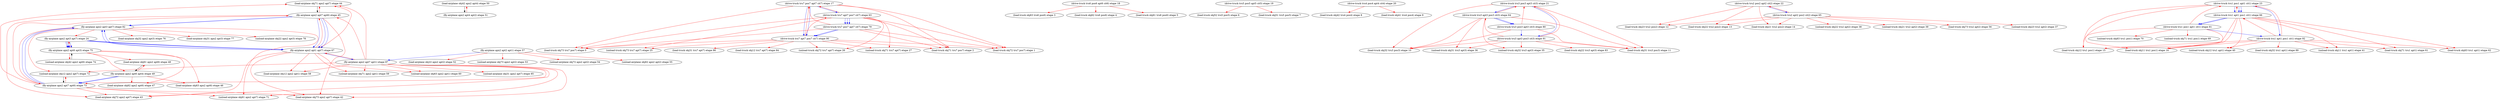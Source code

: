 digraph D { 
"(load-airplane obj71 apn2 apt7) etape 44" -> "(fly-airplane apn2 apt7 apt6) etape 45";
"(load-airplane obj61 apn2 apt6) etape 48" -> "(fly-airplane apn2 apt6 apt4) etape 49";
"(load-airplane obj42 apn2 apt4) etape 50" -> "(fly-airplane apn2 apt4 apt2) etape 51";
"(unload-airplane obj12 apn2 apt7) etape 72" -> "(fly-airplane apn2 apt7 apt6) etape 73";
"(unload-airplane obj42 apn2 apt6) etape 74" -> "(fly-airplane apn2 apt6 apt3) etape 75";
edge [color=red];
"(drive-truck tru7 pos7 apt7 cit7) etape 17" -> "(load-truck obj73 tru7 pos7) etape 0";
edge [color=red];
"(drive-truck tru7 apt7 pos7 cit7) etape 63" -> "(load-truck obj73 tru7 pos7) etape 0";
edge [color=red];
"(drive-truck tru7 pos7 apt7 cit7) etape 79" -> "(load-truck obj73 tru7 pos7) etape 0";
edge [color=red];
"(drive-truck tru7 apt7 pos7 cit7) etape 90" -> "(load-truck obj73 tru7 pos7) etape 0";
edge [color=red];
"(drive-truck tru7 pos7 apt7 cit7) etape 17" -> "(load-truck obj72 tru7 pos7) etape 1";
edge [color=red];
"(drive-truck tru7 apt7 pos7 cit7) etape 63" -> "(load-truck obj72 tru7 pos7) etape 1";
edge [color=red];
"(drive-truck tru7 pos7 apt7 cit7) etape 79" -> "(load-truck obj72 tru7 pos7) etape 1";
edge [color=red];
"(drive-truck tru7 apt7 pos7 cit7) etape 90" -> "(load-truck obj72 tru7 pos7) etape 1";
edge [color=red];
"(drive-truck tru7 pos7 apt7 cit7) etape 17" -> "(load-truck obj71 tru7 pos7) etape 2";
edge [color=red];
"(drive-truck tru7 apt7 pos7 cit7) etape 63" -> "(load-truck obj71 tru7 pos7) etape 2";
edge [color=red];
"(drive-truck tru7 pos7 apt7 cit7) etape 79" -> "(load-truck obj71 tru7 pos7) etape 2";
edge [color=red];
"(drive-truck tru7 apt7 pos7 cit7) etape 90" -> "(load-truck obj71 tru7 pos7) etape 2";
edge [color=red];
"(drive-truck tru6 pos6 apt6 cit6) etape 18" -> "(load-truck obj63 tru6 pos6) etape 3";
edge [color=red];
"(drive-truck tru6 pos6 apt6 cit6) etape 18" -> "(load-truck obj62 tru6 pos6) etape 4";
edge [color=red];
"(drive-truck tru6 pos6 apt6 cit6) etape 18" -> "(load-truck obj61 tru6 pos6) etape 5";
edge [color=red];
"(drive-truck tru5 pos5 apt5 cit5) etape 19" -> "(load-truck obj52 tru5 pos5) etape 6";
edge [color=red];
"(drive-truck tru5 pos5 apt5 cit5) etape 19" -> "(load-truck obj51 tru5 pos5) etape 7";
edge [color=red];
"(drive-truck tru4 pos4 apt4 cit4) etape 20" -> "(load-truck obj42 tru4 pos4) etape 8";
edge [color=red];
"(drive-truck tru4 pos4 apt4 cit4) etape 20" -> "(load-truck obj41 tru4 pos4) etape 9";
edge [color=red];
"(drive-truck tru3 pos3 apt3 cit3) etape 21" -> "(load-truck obj32 tru3 pos3) etape 10";
edge [color=red];
"(drive-truck tru3 apt3 pos3 cit3) etape 64" -> "(load-truck obj32 tru3 pos3) etape 10";
edge [color=red];
"(drive-truck tru3 pos3 apt3 cit3) etape 80" -> "(load-truck obj32 tru3 pos3) etape 10";
edge [color=red];
"(drive-truck tru3 apt3 pos3 cit3) etape 91" -> "(load-truck obj32 tru3 pos3) etape 10";
edge [color=red];
"(drive-truck tru3 pos3 apt3 cit3) etape 21" -> "(load-truck obj31 tru3 pos3) etape 11";
edge [color=red];
"(drive-truck tru3 apt3 pos3 cit3) etape 64" -> "(load-truck obj31 tru3 pos3) etape 11";
edge [color=red];
"(drive-truck tru3 pos3 apt3 cit3) etape 80" -> "(load-truck obj31 tru3 pos3) etape 11";
edge [color=red];
"(drive-truck tru3 apt3 pos3 cit3) etape 91" -> "(load-truck obj31 tru3 pos3) etape 11";
edge [color=red];
"(drive-truck tru2 pos2 apt2 cit2) etape 22" -> "(load-truck obj23 tru2 pos2) etape 12";
edge [color=red];
"(drive-truck tru2 apt2 pos2 cit2) etape 65" -> "(load-truck obj23 tru2 pos2) etape 12";
edge [color=red];
"(drive-truck tru2 pos2 apt2 cit2) etape 22" -> "(load-truck obj22 tru2 pos2) etape 13";
edge [color=red];
"(drive-truck tru2 apt2 pos2 cit2) etape 65" -> "(load-truck obj22 tru2 pos2) etape 13";
edge [color=red];
"(drive-truck tru2 pos2 apt2 cit2) etape 22" -> "(load-truck obj21 tru2 pos2) etape 14";
edge [color=red];
"(drive-truck tru2 apt2 pos2 cit2) etape 65" -> "(load-truck obj21 tru2 pos2) etape 14";
edge [color=red];
"(drive-truck tru1 pos1 apt1 cit1) etape 23" -> "(load-truck obj12 tru1 pos1) etape 15";
edge [color=red];
"(drive-truck tru1 apt1 pos1 cit1) etape 66" -> "(load-truck obj12 tru1 pos1) etape 15";
edge [color=red];
"(drive-truck tru1 pos1 apt1 cit1) etape 81" -> "(load-truck obj12 tru1 pos1) etape 15";
edge [color=red];
"(drive-truck tru1 apt1 pos1 cit1) etape 92" -> "(load-truck obj12 tru1 pos1) etape 15";
edge [color=red];
"(drive-truck tru1 pos1 apt1 cit1) etape 23" -> "(load-truck obj11 tru1 pos1) etape 16";
edge [color=red];
"(drive-truck tru1 apt1 pos1 cit1) etape 66" -> "(load-truck obj11 tru1 pos1) etape 16";
edge [color=red];
"(drive-truck tru1 pos1 apt1 cit1) etape 81" -> "(load-truck obj11 tru1 pos1) etape 16";
edge [color=red];
"(drive-truck tru1 apt1 pos1 cit1) etape 92" -> "(load-truck obj11 tru1 pos1) etape 16";
edge [color=red];
"(drive-truck tru7 apt7 pos7 cit7) etape 63" -> "(drive-truck tru7 pos7 apt7 cit7) etape 17";
edge [color=red];
"(drive-truck tru7 pos7 apt7 cit7) etape 79" -> "(drive-truck tru7 pos7 apt7 cit7) etape 17";
edge [color=red];
"(drive-truck tru7 apt7 pos7 cit7) etape 90" -> "(drive-truck tru7 pos7 apt7 cit7) etape 17";
edge [color=red];
"(drive-truck tru3 apt3 pos3 cit3) etape 64" -> "(drive-truck tru3 pos3 apt3 cit3) etape 21";
edge [color=red];
"(drive-truck tru3 pos3 apt3 cit3) etape 80" -> "(drive-truck tru3 pos3 apt3 cit3) etape 21";
edge [color=red];
"(drive-truck tru3 apt3 pos3 cit3) etape 91" -> "(drive-truck tru3 pos3 apt3 cit3) etape 21";
edge [color=red];
"(drive-truck tru2 apt2 pos2 cit2) etape 65" -> "(drive-truck tru2 pos2 apt2 cit2) etape 22";
edge [color=red];
"(drive-truck tru1 apt1 pos1 cit1) etape 66" -> "(drive-truck tru1 pos1 apt1 cit1) etape 23";
edge [color=red];
"(drive-truck tru1 pos1 apt1 cit1) etape 81" -> "(drive-truck tru1 pos1 apt1 cit1) etape 23";
edge [color=red];
"(drive-truck tru1 apt1 pos1 cit1) etape 92" -> "(drive-truck tru1 pos1 apt1 cit1) etape 23";
edge [color=red];
"(fly-airplane apn2 apt6 apt3) etape 75" -> "(fly-airplane apn2 apt3 apt7) etape 24";
edge [color=red];
"(fly-airplane apn2 apt3 apt7) etape 82" -> "(fly-airplane apn2 apt3 apt7) etape 24";
edge [color=red];
"(drive-truck tru7 apt7 pos7 cit7) etape 63" -> "(unload-truck obj73 tru7 apt7) etape 25";
edge [color=red];
"(drive-truck tru7 apt7 pos7 cit7) etape 90" -> "(unload-truck obj73 tru7 apt7) etape 25";
edge [color=red];
"(drive-truck tru7 apt7 pos7 cit7) etape 63" -> "(unload-truck obj72 tru7 apt7) etape 26";
edge [color=red];
"(drive-truck tru7 apt7 pos7 cit7) etape 90" -> "(unload-truck obj72 tru7 apt7) etape 26";
edge [color=red];
"(drive-truck tru7 apt7 pos7 cit7) etape 63" -> "(unload-truck obj71 tru7 apt7) etape 27";
edge [color=red];
"(drive-truck tru7 apt7 pos7 cit7) etape 90" -> "(unload-truck obj71 tru7 apt7) etape 27";
edge [color=red];
"(drive-truck tru3 apt3 pos3 cit3) etape 64" -> "(unload-truck obj32 tru3 apt3) etape 35";
edge [color=red];
"(drive-truck tru3 apt3 pos3 cit3) etape 91" -> "(unload-truck obj32 tru3 apt3) etape 35";
edge [color=red];
"(drive-truck tru3 apt3 pos3 cit3) etape 64" -> "(unload-truck obj31 tru3 apt3) etape 36";
edge [color=red];
"(drive-truck tru3 apt3 pos3 cit3) etape 91" -> "(unload-truck obj31 tru3 apt3) etape 36";
edge [color=red];
"(drive-truck tru2 apt2 pos2 cit2) etape 65" -> "(unload-truck obj23 tru2 apt2) etape 37";
edge [color=red];
"(drive-truck tru2 apt2 pos2 cit2) etape 65" -> "(unload-truck obj22 tru2 apt2) etape 38";
edge [color=red];
"(drive-truck tru2 apt2 pos2 cit2) etape 65" -> "(unload-truck obj21 tru2 apt2) etape 39";
edge [color=red];
"(drive-truck tru1 apt1 pos1 cit1) etape 66" -> "(unload-truck obj12 tru1 apt1) etape 40";
edge [color=red];
"(drive-truck tru1 apt1 pos1 cit1) etape 92" -> "(unload-truck obj12 tru1 apt1) etape 40";
edge [color=red];
"(drive-truck tru1 apt1 pos1 cit1) etape 66" -> "(unload-truck obj11 tru1 apt1) etape 41";
edge [color=red];
"(drive-truck tru1 apt1 pos1 cit1) etape 92" -> "(unload-truck obj11 tru1 apt1) etape 41";
edge [color=red];
"(fly-airplane apn2 apt7 apt6) etape 45" -> "(load-airplane obj73 apn2 apt7) etape 42";
edge [color=red];
"(fly-airplane apn2 apt1 apt7) etape 67" -> "(load-airplane obj73 apn2 apt7) etape 42";
edge [color=red];
"(fly-airplane apn2 apt7 apt6) etape 73" -> "(load-airplane obj73 apn2 apt7) etape 42";
edge [color=red];
"(fly-airplane apn2 apt7 apt1) etape 87" -> "(load-airplane obj73 apn2 apt7) etape 42";
edge [color=red];
"(fly-airplane apn2 apt7 apt6) etape 45" -> "(load-airplane obj72 apn2 apt7) etape 43";
edge [color=red];
"(fly-airplane apn2 apt1 apt7) etape 67" -> "(load-airplane obj72 apn2 apt7) etape 43";
edge [color=red];
"(fly-airplane apn2 apt7 apt6) etape 73" -> "(load-airplane obj72 apn2 apt7) etape 43";
edge [color=red];
"(fly-airplane apn2 apt7 apt1) etape 87" -> "(load-airplane obj72 apn2 apt7) etape 43";
edge [color=red];
"(fly-airplane apn2 apt7 apt6) etape 45" -> "(load-airplane obj71 apn2 apt7) etape 44";
edge [color=red];
"(fly-airplane apn2 apt1 apt7) etape 67" -> "(load-airplane obj71 apn2 apt7) etape 44";
edge [color=red];
"(fly-airplane apn2 apt7 apt6) etape 73" -> "(load-airplane obj71 apn2 apt7) etape 44";
edge [color=red];
"(fly-airplane apn2 apt7 apt1) etape 87" -> "(load-airplane obj71 apn2 apt7) etape 44";
edge [color=red];
"(fly-airplane apn2 apt1 apt7) etape 67" -> "(fly-airplane apn2 apt7 apt6) etape 45";
edge [color=red];
"(fly-airplane apn2 apt7 apt6) etape 73" -> "(fly-airplane apn2 apt7 apt6) etape 45";
edge [color=red];
"(fly-airplane apn2 apt7 apt1) etape 87" -> "(fly-airplane apn2 apt7 apt6) etape 45";
edge [color=red];
"(fly-airplane apn2 apt6 apt4) etape 49" -> "(load-airplane obj63 apn2 apt6) etape 46";
edge [color=red];
"(fly-airplane apn2 apt6 apt3) etape 75" -> "(load-airplane obj63 apn2 apt6) etape 46";
edge [color=red];
"(fly-airplane apn2 apt6 apt4) etape 49" -> "(load-airplane obj62 apn2 apt6) etape 47";
edge [color=red];
"(fly-airplane apn2 apt6 apt3) etape 75" -> "(load-airplane obj62 apn2 apt6) etape 47";
edge [color=red];
"(fly-airplane apn2 apt6 apt4) etape 49" -> "(load-airplane obj61 apn2 apt6) etape 48";
edge [color=red];
"(fly-airplane apn2 apt6 apt3) etape 75" -> "(load-airplane obj61 apn2 apt6) etape 48";
edge [color=red];
"(fly-airplane apn2 apt6 apt3) etape 75" -> "(fly-airplane apn2 apt6 apt4) etape 49";
edge [color=red];
"(fly-airplane apn2 apt4 apt2) etape 51" -> "(load-airplane obj42 apn2 apt4) etape 50";
edge [color=red];
"(fly-airplane apn2 apt2 apt1) etape 57" -> "(load-airplane obj22 apn2 apt2) etape 52";
edge [color=red];
"(fly-airplane apn2 apt2 apt1) etape 57" -> "(unload-airplane obj73 apn2 apt2) etape 53";
edge [color=red];
"(fly-airplane apn2 apt2 apt1) etape 57" -> "(unload-airplane obj72 apn2 apt2) etape 54";
edge [color=red];
"(fly-airplane apn2 apt2 apt1) etape 57" -> "(unload-airplane obj62 apn2 apt2) etape 55";
edge [color=red];
"(drive-truck tru2 apt2 pos2 cit2) etape 65" -> "(load-truck obj73 tru2 apt2) etape 56";
edge [color=red];
"(fly-airplane apn2 apt1 apt7) etape 67" -> "(load-airplane obj12 apn2 apt1) etape 58";
edge [color=red];
"(fly-airplane apn2 apt7 apt1) etape 87" -> "(load-airplane obj12 apn2 apt1) etape 58";
edge [color=red];
"(fly-airplane apn2 apt1 apt7) etape 67" -> "(unload-airplane obj71 apn2 apt1) etape 59";
edge [color=red];
"(fly-airplane apn2 apt7 apt1) etape 87" -> "(unload-airplane obj71 apn2 apt1) etape 59";
edge [color=red];
"(fly-airplane apn2 apt1 apt7) etape 67" -> "(unload-airplane obj63 apn2 apt1) etape 60";
edge [color=red];
"(fly-airplane apn2 apt7 apt1) etape 87" -> "(unload-airplane obj63 apn2 apt1) etape 60";
edge [color=red];
"(drive-truck tru1 apt1 pos1 cit1) etape 66" -> "(load-truck obj71 tru1 apt1) etape 61";
edge [color=red];
"(drive-truck tru1 apt1 pos1 cit1) etape 92" -> "(load-truck obj71 tru1 apt1) etape 61";
edge [color=red];
"(drive-truck tru1 apt1 pos1 cit1) etape 66" -> "(load-truck obj63 tru1 apt1) etape 62";
edge [color=red];
"(drive-truck tru1 apt1 pos1 cit1) etape 92" -> "(load-truck obj63 tru1 apt1) etape 62";
edge [color=red];
"(drive-truck tru7 apt7 pos7 cit7) etape 90" -> "(drive-truck tru7 apt7 pos7 cit7) etape 63";
edge [color=red];
"(drive-truck tru3 apt3 pos3 cit3) etape 91" -> "(drive-truck tru3 apt3 pos3 cit3) etape 64";
edge [color=red];
"(drive-truck tru1 apt1 pos1 cit1) etape 92" -> "(drive-truck tru1 apt1 pos1 cit1) etape 66";
edge [color=red];
"(fly-airplane apn2 apt7 apt1) etape 87" -> "(fly-airplane apn2 apt1 apt7) etape 67";
edge [color=blue];
"(drive-truck tru2 pos2 apt2 cit2) etape 22" -> "(drive-truck tru2 apt2 pos2 cit2) etape 65";
edge [color=blue];
"(drive-truck tru1 pos1 apt1 cit1) etape 23" -> "(drive-truck tru1 apt1 pos1 cit1) etape 66";
edge [color=red];
"(drive-truck tru1 pos1 apt1 cit1) etape 81" -> "(unload-truck obj71 tru1 pos1) etape 69";
edge [color=blue];
"(drive-truck tru1 pos1 apt1 cit1) etape 23" -> "(drive-truck tru1 apt1 pos1 cit1) etape 66";
edge [color=red];
"(drive-truck tru1 pos1 apt1 cit1) etape 81" -> "(unload-truck obj63 tru1 pos1) etape 70";
edge [color=blue];
"(fly-airplane apn2 apt3 apt7) etape 24" -> "(fly-airplane apn2 apt1 apt7) etape 67";
edge [color=blue];
"(fly-airplane apn2 apt7 apt6) etape 45" -> "(fly-airplane apn2 apt1 apt7) etape 67";
edge [color=red];
"(fly-airplane apn2 apt7 apt6) etape 73" -> "(unload-airplane obj61 apn2 apt7) etape 71";
edge [color=red];
"(fly-airplane apn2 apt3 apt7) etape 82" -> "(unload-airplane obj61 apn2 apt7) etape 71";
edge [color=red];
"(fly-airplane apn2 apt7 apt1) etape 87" -> "(unload-airplane obj61 apn2 apt7) etape 71";
edge [color=blue];
"(fly-airplane apn2 apt3 apt7) etape 24" -> "(fly-airplane apn2 apt1 apt7) etape 67";
edge [color=blue];
"(fly-airplane apn2 apt7 apt6) etape 45" -> "(fly-airplane apn2 apt1 apt7) etape 67";
edge [color=red];
"(fly-airplane apn2 apt7 apt6) etape 73" -> "(unload-airplane obj12 apn2 apt7) etape 72";
edge [color=red];
"(fly-airplane apn2 apt3 apt7) etape 82" -> "(unload-airplane obj12 apn2 apt7) etape 72";
edge [color=red];
"(fly-airplane apn2 apt7 apt1) etape 87" -> "(unload-airplane obj12 apn2 apt7) etape 72";
edge [color=blue];
"(fly-airplane apn2 apt3 apt7) etape 24" -> "(fly-airplane apn2 apt1 apt7) etape 67";
edge [color=blue];
"(fly-airplane apn2 apt7 apt6) etape 45" -> "(fly-airplane apn2 apt1 apt7) etape 67";
edge [color=red];
"(fly-airplane apn2 apt3 apt7) etape 82" -> "(fly-airplane apn2 apt7 apt6) etape 73";
edge [color=red];
"(fly-airplane apn2 apt7 apt1) etape 87" -> "(fly-airplane apn2 apt7 apt6) etape 73";
edge [color=blue];
"(fly-airplane apn2 apt6 apt4) etape 49" -> "(fly-airplane apn2 apt7 apt6) etape 73";
edge [color=red];
"(fly-airplane apn2 apt6 apt3) etape 75" -> "(unload-airplane obj42 apn2 apt6) etape 74";
edge [color=blue];
"(fly-airplane apn2 apt6 apt4) etape 49" -> "(fly-airplane apn2 apt7 apt6) etape 73";
edge [color=blue];
"(fly-airplane apn2 apt3 apt7) etape 24" -> "(fly-airplane apn2 apt6 apt3) etape 75";
edge [color=red];
"(fly-airplane apn2 apt3 apt7) etape 82" -> "(load-airplane obj32 apn2 apt3) etape 76";
edge [color=blue];
"(fly-airplane apn2 apt3 apt7) etape 24" -> "(fly-airplane apn2 apt6 apt3) etape 75";
edge [color=red];
"(fly-airplane apn2 apt3 apt7) etape 82" -> "(load-airplane obj31 apn2 apt3) etape 77";
edge [color=blue];
"(fly-airplane apn2 apt3 apt7) etape 24" -> "(fly-airplane apn2 apt6 apt3) etape 75";
edge [color=red];
"(fly-airplane apn2 apt3 apt7) etape 82" -> "(unload-airplane obj22 apn2 apt3) etape 78";
edge [color=blue];
"(drive-truck tru7 pos7 apt7 cit7) etape 17" -> "(drive-truck tru7 apt7 pos7 cit7) etape 63";
edge [color=blue];
"(drive-truck tru3 pos3 apt3 cit3) etape 21" -> "(drive-truck tru3 apt3 pos3 cit3) etape 64";
edge [color=blue];
"(drive-truck tru1 pos1 apt1 cit1) etape 23" -> "(drive-truck tru1 apt1 pos1 cit1) etape 66";
edge [color=blue];
"(fly-airplane apn2 apt3 apt7) etape 24" -> "(fly-airplane apn2 apt6 apt3) etape 75";
edge [color=blue];
"(drive-truck tru3 apt3 pos3 cit3) etape 64" -> "(drive-truck tru3 pos3 apt3 cit3) etape 80";
edge [color=red];
"(drive-truck tru3 apt3 pos3 cit3) etape 91" -> "(load-truck obj22 tru3 apt3) etape 83";
edge [color=blue];
"(drive-truck tru7 apt7 pos7 cit7) etape 63" -> "(drive-truck tru7 pos7 apt7 cit7) etape 79";
edge [color=red];
"(drive-truck tru7 apt7 pos7 cit7) etape 90" -> "(load-truck obj12 tru7 apt7) etape 84";
edge [color=blue];
"(fly-airplane apn2 apt7 apt6) etape 45" -> "(fly-airplane apn2 apt3 apt7) etape 82";
edge [color=blue];
"(fly-airplane apn2 apt1 apt7) etape 67" -> "(fly-airplane apn2 apt3 apt7) etape 82";
edge [color=blue];
"(fly-airplane apn2 apt7 apt6) etape 73" -> "(fly-airplane apn2 apt3 apt7) etape 82";
edge [color=red];
"(fly-airplane apn2 apt7 apt1) etape 87" -> "(unload-airplane obj31 apn2 apt7) etape 85";
edge [color=blue];
"(drive-truck tru7 apt7 pos7 cit7) etape 63" -> "(drive-truck tru7 pos7 apt7 cit7) etape 79";
edge [color=red];
"(drive-truck tru7 apt7 pos7 cit7) etape 90" -> "(load-truck obj31 tru7 apt7) etape 86";
edge [color=blue];
"(fly-airplane apn2 apt7 apt6) etape 45" -> "(fly-airplane apn2 apt3 apt7) etape 82";
edge [color=blue];
"(fly-airplane apn2 apt1 apt7) etape 67" -> "(fly-airplane apn2 apt3 apt7) etape 82";
edge [color=blue];
"(fly-airplane apn2 apt7 apt6) etape 73" -> "(fly-airplane apn2 apt3 apt7) etape 82";
edge [color=blue];
"(fly-airplane apn2 apt2 apt1) etape 57" -> "(fly-airplane apn2 apt7 apt1) etape 87";
edge [color=blue];
"(fly-airplane apn2 apt1 apt7) etape 67" -> "(fly-airplane apn2 apt7 apt1) etape 87";
edge [color=blue];
"(drive-truck tru1 apt1 pos1 cit1) etape 66" -> "(drive-truck tru1 pos1 apt1 cit1) etape 81";
edge [color=red];
"(drive-truck tru1 apt1 pos1 cit1) etape 92" -> "(load-truck obj32 tru1 apt1) etape 89";
edge [color=blue];
"(drive-truck tru7 apt7 pos7 cit7) etape 63" -> "(drive-truck tru7 pos7 apt7 cit7) etape 79";
edge [color=blue];
"(drive-truck tru3 apt3 pos3 cit3) etape 64" -> "(drive-truck tru3 pos3 apt3 cit3) etape 80";
edge [color=blue];
"(drive-truck tru1 apt1 pos1 cit1) etape 66" -> "(drive-truck tru1 pos1 apt1 cit1) etape 81";
edge [color=blue];
"(drive-truck tru1 pos1 apt1 cit1) etape 23" -> "(drive-truck tru1 apt1 pos1 cit1) etape 92";
edge [color=blue];
"(drive-truck tru1 pos1 apt1 cit1) etape 81" -> "(drive-truck tru1 apt1 pos1 cit1) etape 92";
edge [color=blue];
"(drive-truck tru7 pos7 apt7 cit7) etape 17" -> "(drive-truck tru7 apt7 pos7 cit7) etape 90";
edge [color=blue];
"(drive-truck tru7 pos7 apt7 cit7) etape 79" -> "(drive-truck tru7 apt7 pos7 cit7) etape 90";
edge [color=blue];
"(drive-truck tru3 pos3 apt3 cit3) etape 21" -> "(drive-truck tru3 apt3 pos3 cit3) etape 91";
edge [color=blue];
"(drive-truck tru3 pos3 apt3 cit3) etape 80" -> "(drive-truck tru3 apt3 pos3 cit3) etape 91";
edge [color=blue];
"(drive-truck tru7 pos7 apt7 cit7) etape 17" -> "(drive-truck tru7 apt7 pos7 cit7) etape 90";
edge [color=blue];
"(drive-truck tru7 pos7 apt7 cit7) etape 79" -> "(drive-truck tru7 apt7 pos7 cit7) etape 90";
edge [color=red];
} 